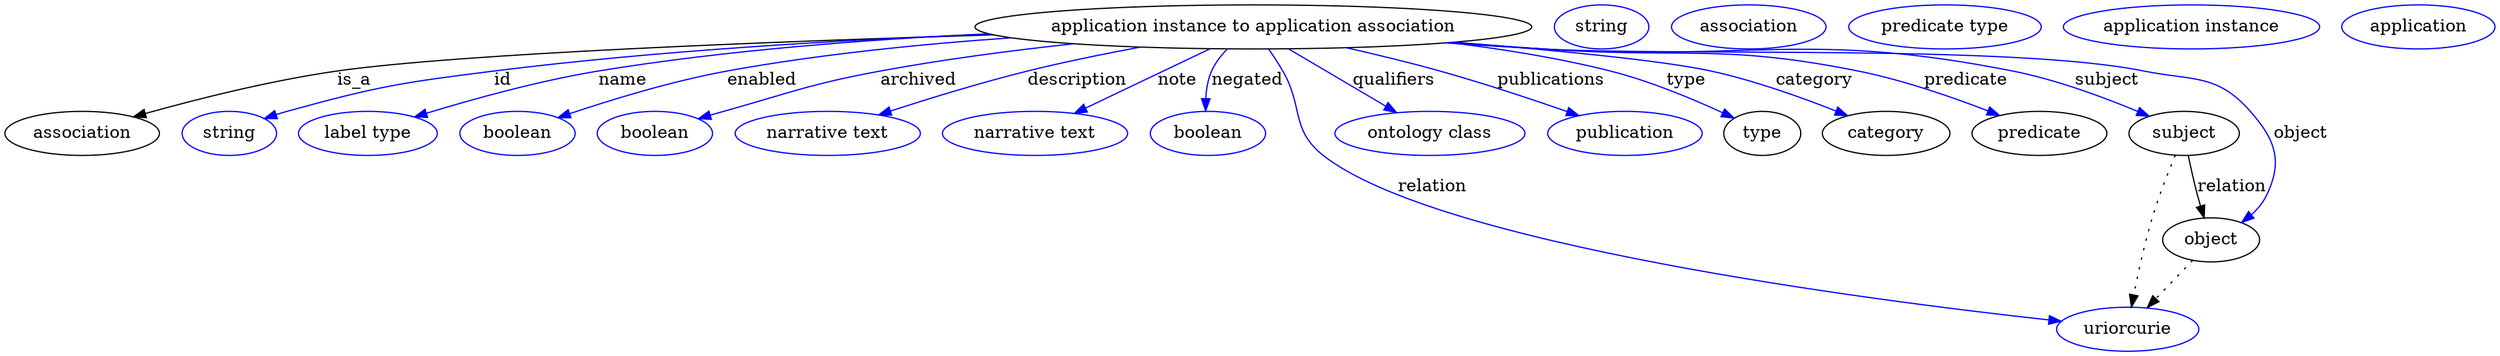 digraph {
	graph [bb="0,0,2024.4,283"];
	node [label="\N"];
	"application instance to application association"	 [height=0.5,
		label="application instance to application association",
		pos="1014,265",
		width=6.3008];
	association	 [height=0.5,
		pos="63.044,178",
		width=1.7512];
	"application instance to application association" -> association	 [label=is_a,
		lp="283.04,221.5",
		pos="e,105.96,191.24 799.13,259.22 616.05,253.45 367.47,243.36 269.04,229 216.17,221.29 157.08,205.94 115.79,194.09"];
	id	 [color=blue,
		height=0.5,
		label=string,
		pos="182.04,178",
		width=1.0652];
	"application instance to application association" -> id	 [color=blue,
		label=id,
		lp="404.04,221.5",
		pos="e,210.86,189.93 797.8,259.56 679.13,254.78 529.57,245.8 397.04,229 321.56,219.43 302.18,217.02 229.04,196 226.25,195.2 223.39,194.3 \
220.52,193.34",
		style=solid];
	name	 [color=blue,
		height=0.5,
		label="label type",
		pos="295.04,178",
		width=1.5707];
	"application instance to application association" -> name	 [color=blue,
		label=name,
		lp="502.04,221.5",
		pos="e,333.93,191.07 818.97,255.81 694.44,249.17 544.99,239.54 482.04,229 434.21,220.99 380.97,205.84 343.57,194.12",
		style=solid];
	enabled	 [color=blue,
		height=0.5,
		label=boolean,
		pos="416.04,178",
		width=1.2999];
	"application instance to application association" -> enabled	 [color=blue,
		label=enabled,
		lp="616.54,221.5",
		pos="e,450.11,190.47 815.75,256.21 743.65,250.92 661.79,242.47 588.04,229 543.57,220.87 494.22,205.56 459.83,193.83",
		style=solid];
	archived	 [color=blue,
		height=0.5,
		label=boolean,
		pos="528.04,178",
		width=1.2999];
	"application instance to application association" -> archived	 [color=blue,
		label=archived,
		lp="744.54,221.5",
		pos="e,563.49,189.75 866.48,251.27 817.45,245.66 762.71,238.28 713.04,229 654.87,218.13 640.91,212.4 584.04,196 580.5,194.98 576.84,193.89 \
573.17,192.76",
		style=solid];
	description	 [color=blue,
		height=0.5,
		label="narrative text",
		pos="668.04,178",
		width=2.0943];
	"application instance to application association" -> description	 [color=blue,
		label=description,
		lp="870.04,221.5",
		pos="e,710.71,192.99 918.51,248.57 889.62,243.03 857.9,236.35 829.04,229 792.38,219.66 751.78,206.78 720.51,196.3",
		style=solid];
	note	 [color=blue,
		height=0.5,
		label="narrative text",
		pos="837.04,178",
		width=2.0943];
	"application instance to application association" -> note	 [color=blue,
		label=note,
		lp="953.04,221.5",
		pos="e,870.25,194.32 977.8,247.18 949.2,233.13 909.26,213.5 879.23,198.74",
		style=solid];
	negated	 [color=blue,
		height=0.5,
		label=boolean,
		pos="977.04,178",
		width=1.2999];
	"application instance to application association" -> negated	 [color=blue,
		label=negated,
		lp="1009,221.5",
		pos="e,975.15,196.16 992.5,247.06 987.55,241.78 982.91,235.63 980.04,229 977,221.95 975.67,213.83 975.24,206.17",
		style=solid];
	relation	 [color=blue,
		height=0.5,
		label=uriorcurie,
		pos="1725,18",
		width=1.6068];
	"application instance to application association" -> relation	 [color=blue,
		label=relation,
		lp="1160,134.5",
		pos="e,1669.9,23.722 1026.8,247 1030.6,241.35 1034.6,235.01 1038,229 1054.8,199.45 1044.4,181.09 1071,160 1162.5,87.627 1512.9,41.423 \
1659.7,24.864",
		style=solid];
	qualifiers	 [color=blue,
		height=0.5,
		label="ontology class",
		pos="1157,178",
		width=2.1484];
	"application instance to application association" -> qualifiers	 [color=blue,
		label=qualifiers,
		lp="1129,221.5",
		pos="e,1129.4,194.82 1043.7,246.97 1066,233.38 1096.8,214.66 1120.6,200.16",
		style=solid];
	publications	 [color=blue,
		height=0.5,
		label=publication,
		pos="1315,178",
		width=1.7512];
	"application instance to application association" -> publications	 [color=blue,
		label=publications,
		lp="1257,221.5",
		pos="e,1276.7,192.39 1092.7,248.1 1116.7,242.51 1143.1,235.94 1167,229 1200.9,219.2 1238.5,206.22 1267.3,195.81",
		style=solid];
	type	 [height=0.5,
		pos="1427,178",
		width=0.86659];
	"application instance to application association" -> type	 [color=blue,
		label=type,
		lp="1366,221.5",
		pos="e,1403.4,190.26 1176.7,252.43 1218.9,247.12 1264,239.6 1305,229 1336.4,220.89 1370.3,206.2 1394.4,194.67",
		style=solid];
	category	 [height=0.5,
		pos="1528,178",
		width=1.4443];
	"application instance to application association" -> category	 [color=blue,
		label=category,
		lp="1470,221.5",
		pos="e,1495.7,192.21 1181.9,252.81 1261.5,246.21 1347.5,237.64 1386,229 1420.7,221.23 1458.4,207.39 1486.3,196.09",
		style=solid];
	predicate	 [height=0.5,
		pos="1653,178",
		width=1.5346];
	"application instance to application association" -> predicate	 [color=blue,
		label=predicate,
		lp="1594.5,221.5",
		pos="e,1619.6,192.45 1176.9,252.46 1201.4,250.6 1226.4,248.73 1250,247 1363.8,238.66 1394.3,251.89 1506,229 1542.1,221.62 1581.3,207.67 \
1610.2,196.22",
		style=solid];
	subject	 [height=0.5,
		pos="1771,178",
		width=1.2457];
	"application instance to application association" -> subject	 [color=blue,
		label=subject,
		lp="1709.5,221.5",
		pos="e,1741.9,191.75 1173.6,252.19 1199.2,250.33 1225.3,248.52 1250,247 1335.1,241.76 1549.5,245.97 1633,229 1667.7,221.96 1705.3,207.61 \
1732.4,195.92",
		style=solid];
	object	 [height=0.5,
		pos="1793,91",
		width=1.1013];
	"application instance to application association" -> object	 [color=blue,
		label=object,
		lp="1866.5,178",
		pos="e,1818.5,105.11 1172.4,252.06 1198.3,250.19 1224.9,248.42 1250,247 1358.8,240.86 1633.3,251.02 1740,229 1779.7,220.81 1798.4,226.51 \
1825,196 1845.6,172.51 1851.6,155.13 1838,127 1835.3,121.2 1831,116.04 1826.3,111.57",
		style=solid];
	association_type	 [color=blue,
		height=0.5,
		label=string,
		pos="1297,265",
		width=1.0652];
	association_category	 [color=blue,
		height=0.5,
		label=association,
		pos="1416,265",
		width=1.7512];
	"application instance to application association_predicate"	 [color=blue,
		height=0.5,
		label="predicate type",
		pos="1576,265",
		width=2.1845];
	subject -> relation	 [pos="e,1727.9,36.006 1763.1,160.13 1757.2,146.37 1749.3,126.75 1744,109 1737.8,88.182 1732.9,64.102 1729.6,45.943",
		style=dotted];
	subject -> object	 [label=relation,
		lp="1810,134.5",
		pos="e,1787.3,108.86 1774.5,159.97 1776.5,150.18 1779.2,137.87 1782,127 1782.7,124.31 1783.5,121.51 1784.3,118.73"];
	"application instance to application association_subject"	 [color=blue,
		height=0.5,
		label="application instance",
		pos="1777,265",
		width=2.9067];
	object -> relation	 [pos="e,1741.2,35.346 1777.3,74.069 1768.6,64.805 1757.8,53.154 1748.2,42.876",
		style=dotted];
	"application instance to application association_object"	 [color=blue,
		height=0.5,
		label=application,
		pos="1962,265",
		width=1.7332];
}
